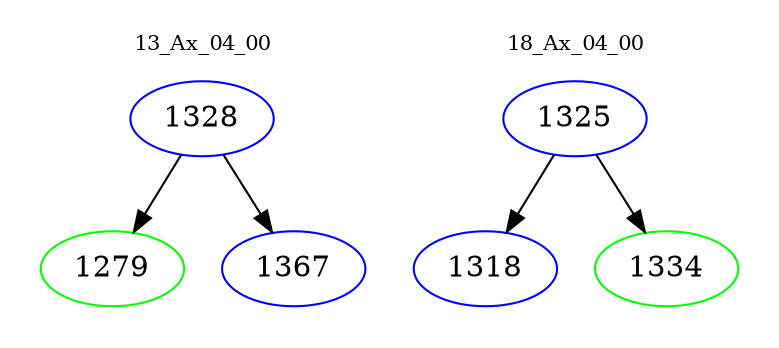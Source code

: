 digraph{
subgraph cluster_0 {
color = white
label = "13_Ax_04_00";
fontsize=10;
T0_1328 [label="1328", color="blue"]
T0_1328 -> T0_1279 [color="black"]
T0_1279 [label="1279", color="green"]
T0_1328 -> T0_1367 [color="black"]
T0_1367 [label="1367", color="blue"]
}
subgraph cluster_1 {
color = white
label = "18_Ax_04_00";
fontsize=10;
T1_1325 [label="1325", color="blue"]
T1_1325 -> T1_1318 [color="black"]
T1_1318 [label="1318", color="blue"]
T1_1325 -> T1_1334 [color="black"]
T1_1334 [label="1334", color="green"]
}
}
